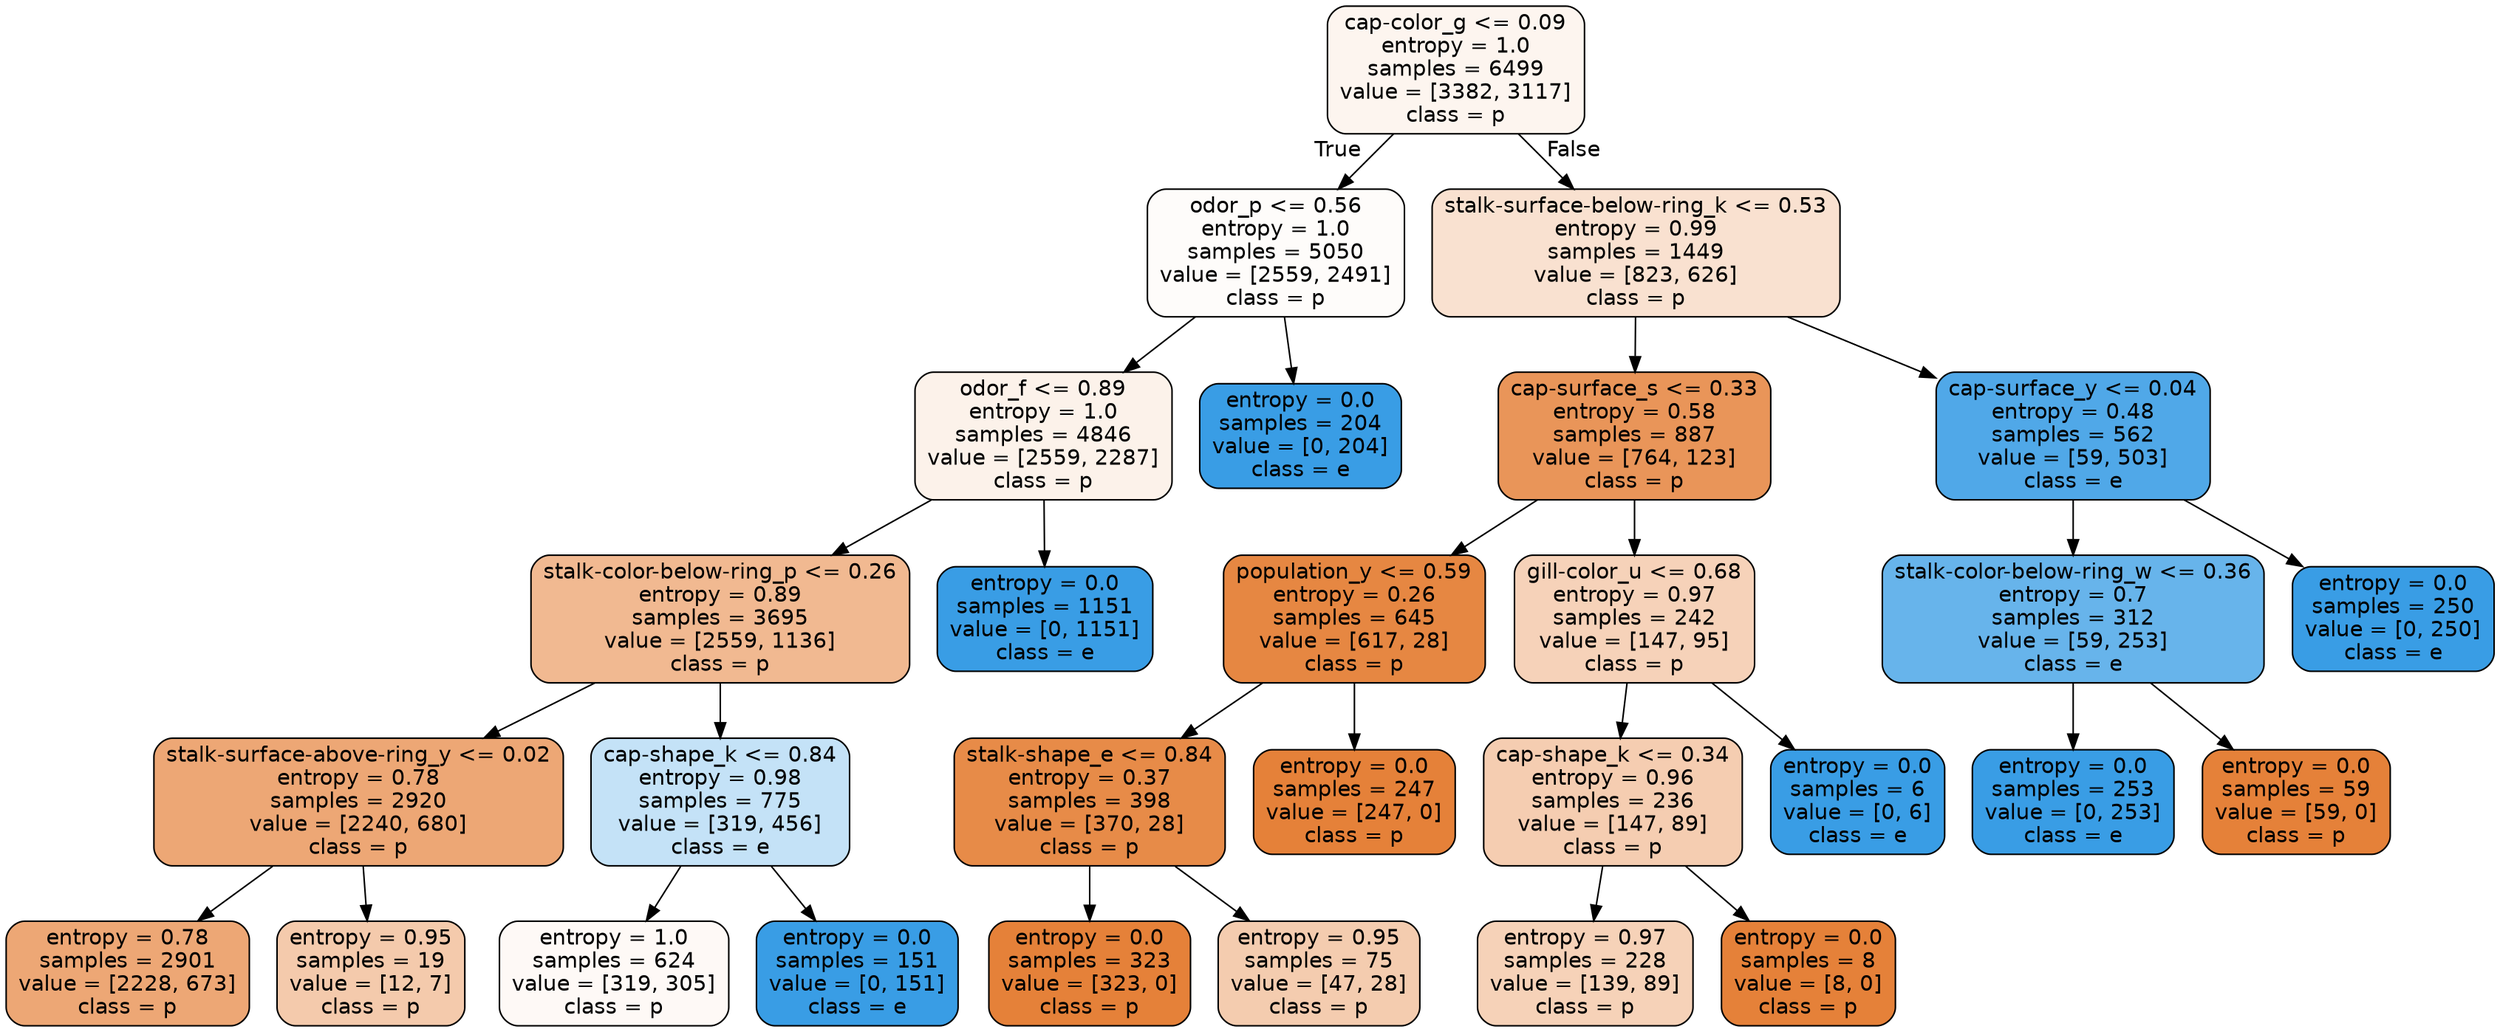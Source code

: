 digraph Tree {
node [shape=box, style="filled, rounded", color="black", fontname=helvetica] ;
edge [fontname=helvetica] ;
0 [label="cap-color_g <= 0.09\nentropy = 1.0\nsamples = 6499\nvalue = [3382, 3117]\nclass = p", fillcolor="#fdf5ef"] ;
1 [label="odor_p <= 0.56\nentropy = 1.0\nsamples = 5050\nvalue = [2559, 2491]\nclass = p", fillcolor="#fefcfa"] ;
0 -> 1 [labeldistance=2.5, labelangle=45, headlabel="True"] ;
2 [label="odor_f <= 0.89\nentropy = 1.0\nsamples = 4846\nvalue = [2559, 2287]\nclass = p", fillcolor="#fcf2ea"] ;
1 -> 2 ;
3 [label="stalk-color-below-ring_p <= 0.26\nentropy = 0.89\nsamples = 3695\nvalue = [2559, 1136]\nclass = p", fillcolor="#f1b991"] ;
2 -> 3 ;
4 [label="stalk-surface-above-ring_y <= 0.02\nentropy = 0.78\nsamples = 2920\nvalue = [2240, 680]\nclass = p", fillcolor="#eda775"] ;
3 -> 4 ;
5 [label="entropy = 0.78\nsamples = 2901\nvalue = [2228, 673]\nclass = p", fillcolor="#eda775"] ;
4 -> 5 ;
6 [label="entropy = 0.95\nsamples = 19\nvalue = [12, 7]\nclass = p", fillcolor="#f4caac"] ;
4 -> 6 ;
7 [label="cap-shape_k <= 0.84\nentropy = 0.98\nsamples = 775\nvalue = [319, 456]\nclass = e", fillcolor="#c4e2f7"] ;
3 -> 7 ;
8 [label="entropy = 1.0\nsamples = 624\nvalue = [319, 305]\nclass = p", fillcolor="#fef9f6"] ;
7 -> 8 ;
9 [label="entropy = 0.0\nsamples = 151\nvalue = [0, 151]\nclass = e", fillcolor="#399de5"] ;
7 -> 9 ;
10 [label="entropy = 0.0\nsamples = 1151\nvalue = [0, 1151]\nclass = e", fillcolor="#399de5"] ;
2 -> 10 ;
11 [label="entropy = 0.0\nsamples = 204\nvalue = [0, 204]\nclass = e", fillcolor="#399de5"] ;
1 -> 11 ;
12 [label="stalk-surface-below-ring_k <= 0.53\nentropy = 0.99\nsamples = 1449\nvalue = [823, 626]\nclass = p", fillcolor="#f9e1d0"] ;
0 -> 12 [labeldistance=2.5, labelangle=-45, headlabel="False"] ;
13 [label="cap-surface_s <= 0.33\nentropy = 0.58\nsamples = 887\nvalue = [764, 123]\nclass = p", fillcolor="#e99559"] ;
12 -> 13 ;
14 [label="population_y <= 0.59\nentropy = 0.26\nsamples = 645\nvalue = [617, 28]\nclass = p", fillcolor="#e68742"] ;
13 -> 14 ;
15 [label="stalk-shape_e <= 0.84\nentropy = 0.37\nsamples = 398\nvalue = [370, 28]\nclass = p", fillcolor="#e78b48"] ;
14 -> 15 ;
16 [label="entropy = 0.0\nsamples = 323\nvalue = [323, 0]\nclass = p", fillcolor="#e58139"] ;
15 -> 16 ;
17 [label="entropy = 0.95\nsamples = 75\nvalue = [47, 28]\nclass = p", fillcolor="#f4ccaf"] ;
15 -> 17 ;
18 [label="entropy = 0.0\nsamples = 247\nvalue = [247, 0]\nclass = p", fillcolor="#e58139"] ;
14 -> 18 ;
19 [label="gill-color_u <= 0.68\nentropy = 0.97\nsamples = 242\nvalue = [147, 95]\nclass = p", fillcolor="#f6d2b9"] ;
13 -> 19 ;
20 [label="cap-shape_k <= 0.34\nentropy = 0.96\nsamples = 236\nvalue = [147, 89]\nclass = p", fillcolor="#f5cdb1"] ;
19 -> 20 ;
21 [label="entropy = 0.97\nsamples = 228\nvalue = [139, 89]\nclass = p", fillcolor="#f6d2b8"] ;
20 -> 21 ;
22 [label="entropy = 0.0\nsamples = 8\nvalue = [8, 0]\nclass = p", fillcolor="#e58139"] ;
20 -> 22 ;
23 [label="entropy = 0.0\nsamples = 6\nvalue = [0, 6]\nclass = e", fillcolor="#399de5"] ;
19 -> 23 ;
24 [label="cap-surface_y <= 0.04\nentropy = 0.48\nsamples = 562\nvalue = [59, 503]\nclass = e", fillcolor="#50a8e8"] ;
12 -> 24 ;
25 [label="stalk-color-below-ring_w <= 0.36\nentropy = 0.7\nsamples = 312\nvalue = [59, 253]\nclass = e", fillcolor="#67b4eb"] ;
24 -> 25 ;
26 [label="entropy = 0.0\nsamples = 253\nvalue = [0, 253]\nclass = e", fillcolor="#399de5"] ;
25 -> 26 ;
27 [label="entropy = 0.0\nsamples = 59\nvalue = [59, 0]\nclass = p", fillcolor="#e58139"] ;
25 -> 27 ;
28 [label="entropy = 0.0\nsamples = 250\nvalue = [0, 250]\nclass = e", fillcolor="#399de5"] ;
24 -> 28 ;
}